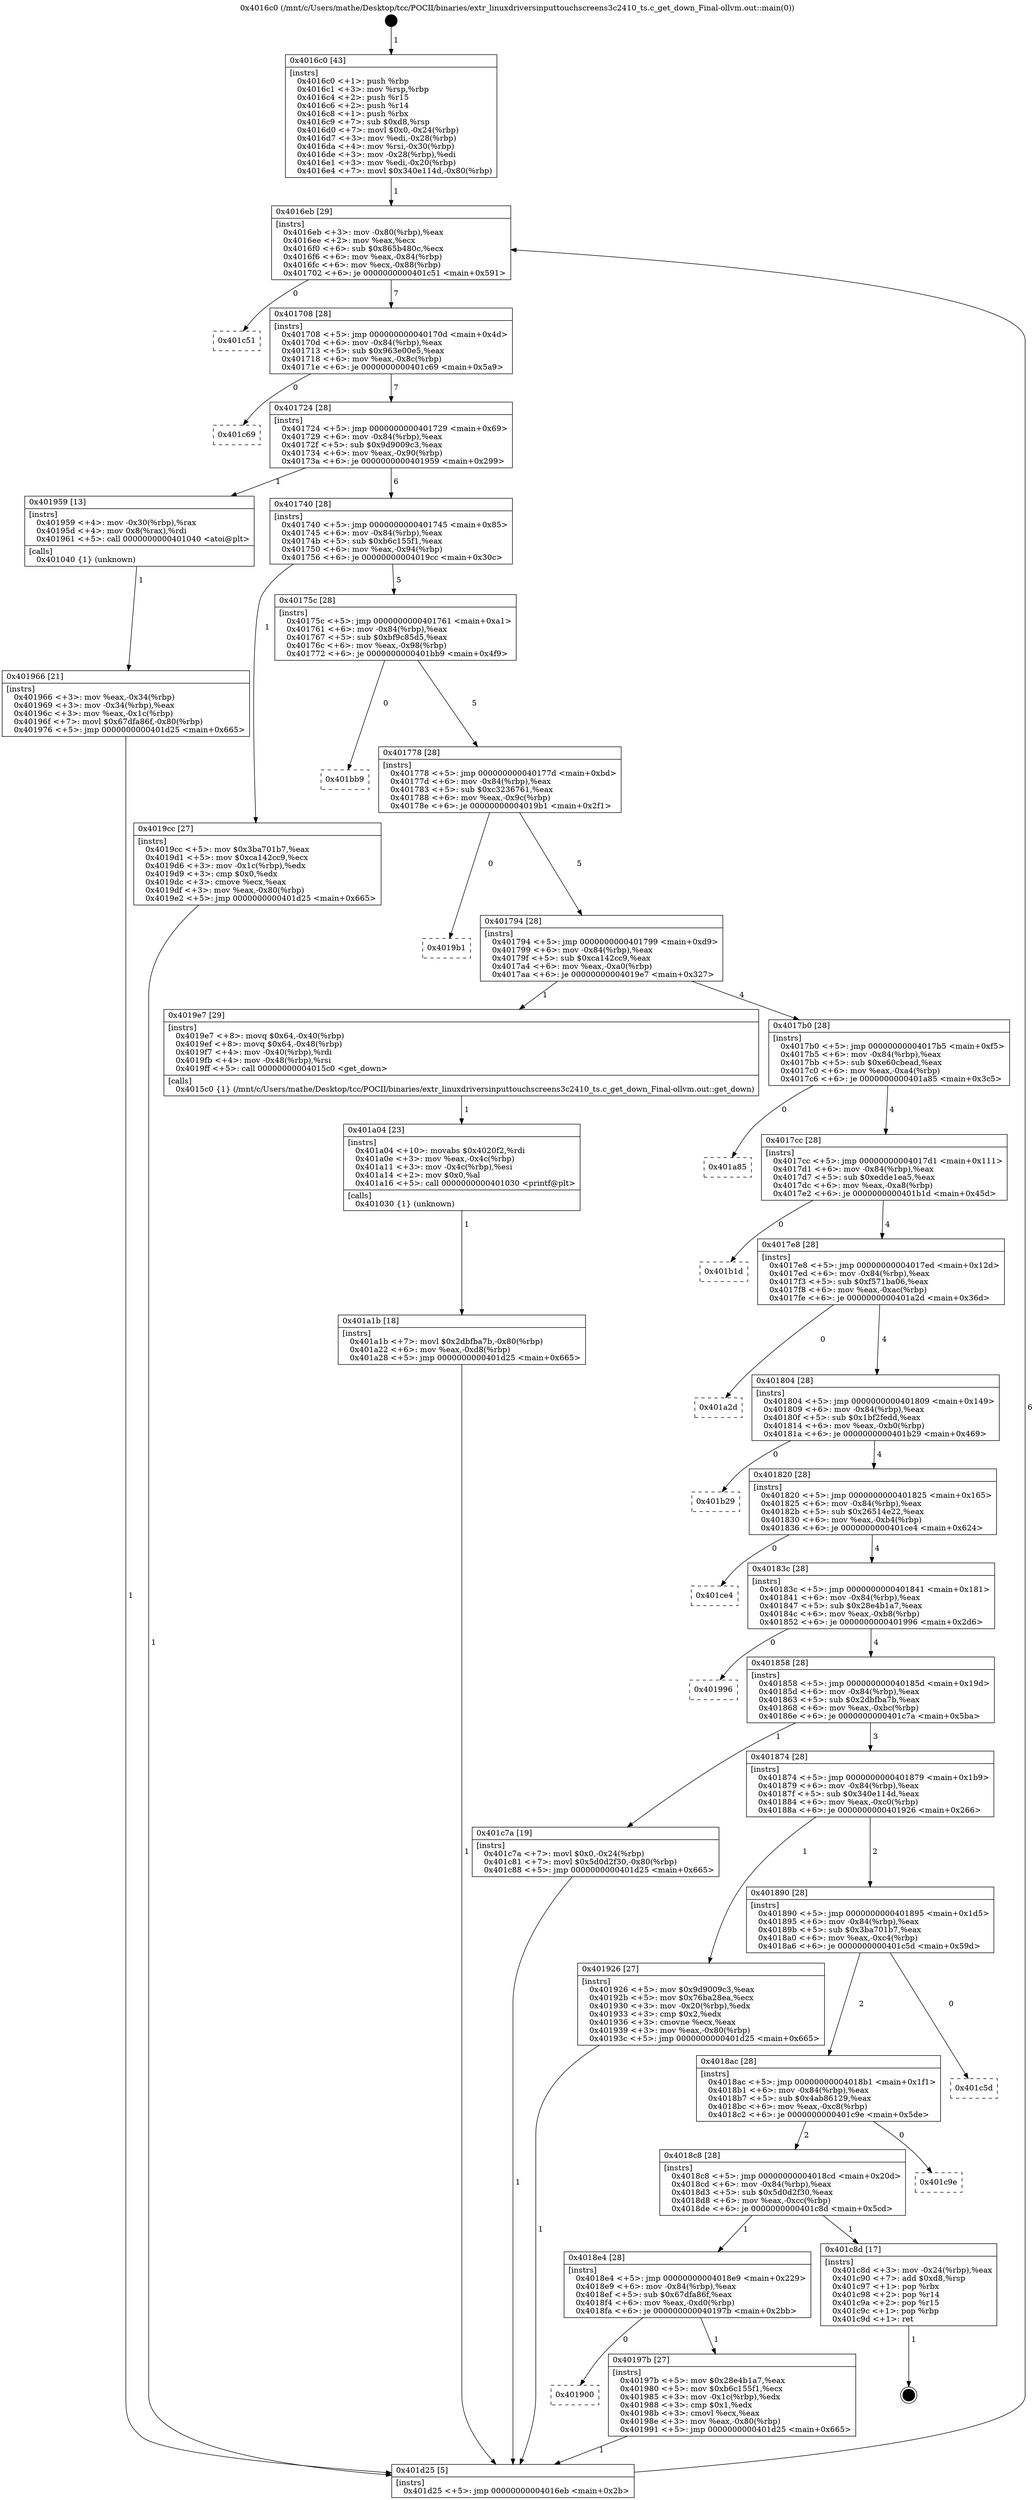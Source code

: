 digraph "0x4016c0" {
  label = "0x4016c0 (/mnt/c/Users/mathe/Desktop/tcc/POCII/binaries/extr_linuxdriversinputtouchscreens3c2410_ts.c_get_down_Final-ollvm.out::main(0))"
  labelloc = "t"
  node[shape=record]

  Entry [label="",width=0.3,height=0.3,shape=circle,fillcolor=black,style=filled]
  "0x4016eb" [label="{
     0x4016eb [29]\l
     | [instrs]\l
     &nbsp;&nbsp;0x4016eb \<+3\>: mov -0x80(%rbp),%eax\l
     &nbsp;&nbsp;0x4016ee \<+2\>: mov %eax,%ecx\l
     &nbsp;&nbsp;0x4016f0 \<+6\>: sub $0x865b480c,%ecx\l
     &nbsp;&nbsp;0x4016f6 \<+6\>: mov %eax,-0x84(%rbp)\l
     &nbsp;&nbsp;0x4016fc \<+6\>: mov %ecx,-0x88(%rbp)\l
     &nbsp;&nbsp;0x401702 \<+6\>: je 0000000000401c51 \<main+0x591\>\l
  }"]
  "0x401c51" [label="{
     0x401c51\l
  }", style=dashed]
  "0x401708" [label="{
     0x401708 [28]\l
     | [instrs]\l
     &nbsp;&nbsp;0x401708 \<+5\>: jmp 000000000040170d \<main+0x4d\>\l
     &nbsp;&nbsp;0x40170d \<+6\>: mov -0x84(%rbp),%eax\l
     &nbsp;&nbsp;0x401713 \<+5\>: sub $0x963e00e5,%eax\l
     &nbsp;&nbsp;0x401718 \<+6\>: mov %eax,-0x8c(%rbp)\l
     &nbsp;&nbsp;0x40171e \<+6\>: je 0000000000401c69 \<main+0x5a9\>\l
  }"]
  Exit [label="",width=0.3,height=0.3,shape=circle,fillcolor=black,style=filled,peripheries=2]
  "0x401c69" [label="{
     0x401c69\l
  }", style=dashed]
  "0x401724" [label="{
     0x401724 [28]\l
     | [instrs]\l
     &nbsp;&nbsp;0x401724 \<+5\>: jmp 0000000000401729 \<main+0x69\>\l
     &nbsp;&nbsp;0x401729 \<+6\>: mov -0x84(%rbp),%eax\l
     &nbsp;&nbsp;0x40172f \<+5\>: sub $0x9d9009c3,%eax\l
     &nbsp;&nbsp;0x401734 \<+6\>: mov %eax,-0x90(%rbp)\l
     &nbsp;&nbsp;0x40173a \<+6\>: je 0000000000401959 \<main+0x299\>\l
  }"]
  "0x401a1b" [label="{
     0x401a1b [18]\l
     | [instrs]\l
     &nbsp;&nbsp;0x401a1b \<+7\>: movl $0x2dbfba7b,-0x80(%rbp)\l
     &nbsp;&nbsp;0x401a22 \<+6\>: mov %eax,-0xd8(%rbp)\l
     &nbsp;&nbsp;0x401a28 \<+5\>: jmp 0000000000401d25 \<main+0x665\>\l
  }"]
  "0x401959" [label="{
     0x401959 [13]\l
     | [instrs]\l
     &nbsp;&nbsp;0x401959 \<+4\>: mov -0x30(%rbp),%rax\l
     &nbsp;&nbsp;0x40195d \<+4\>: mov 0x8(%rax),%rdi\l
     &nbsp;&nbsp;0x401961 \<+5\>: call 0000000000401040 \<atoi@plt\>\l
     | [calls]\l
     &nbsp;&nbsp;0x401040 \{1\} (unknown)\l
  }"]
  "0x401740" [label="{
     0x401740 [28]\l
     | [instrs]\l
     &nbsp;&nbsp;0x401740 \<+5\>: jmp 0000000000401745 \<main+0x85\>\l
     &nbsp;&nbsp;0x401745 \<+6\>: mov -0x84(%rbp),%eax\l
     &nbsp;&nbsp;0x40174b \<+5\>: sub $0xb6c155f1,%eax\l
     &nbsp;&nbsp;0x401750 \<+6\>: mov %eax,-0x94(%rbp)\l
     &nbsp;&nbsp;0x401756 \<+6\>: je 00000000004019cc \<main+0x30c\>\l
  }"]
  "0x401a04" [label="{
     0x401a04 [23]\l
     | [instrs]\l
     &nbsp;&nbsp;0x401a04 \<+10\>: movabs $0x4020f2,%rdi\l
     &nbsp;&nbsp;0x401a0e \<+3\>: mov %eax,-0x4c(%rbp)\l
     &nbsp;&nbsp;0x401a11 \<+3\>: mov -0x4c(%rbp),%esi\l
     &nbsp;&nbsp;0x401a14 \<+2\>: mov $0x0,%al\l
     &nbsp;&nbsp;0x401a16 \<+5\>: call 0000000000401030 \<printf@plt\>\l
     | [calls]\l
     &nbsp;&nbsp;0x401030 \{1\} (unknown)\l
  }"]
  "0x4019cc" [label="{
     0x4019cc [27]\l
     | [instrs]\l
     &nbsp;&nbsp;0x4019cc \<+5\>: mov $0x3ba701b7,%eax\l
     &nbsp;&nbsp;0x4019d1 \<+5\>: mov $0xca142cc9,%ecx\l
     &nbsp;&nbsp;0x4019d6 \<+3\>: mov -0x1c(%rbp),%edx\l
     &nbsp;&nbsp;0x4019d9 \<+3\>: cmp $0x0,%edx\l
     &nbsp;&nbsp;0x4019dc \<+3\>: cmove %ecx,%eax\l
     &nbsp;&nbsp;0x4019df \<+3\>: mov %eax,-0x80(%rbp)\l
     &nbsp;&nbsp;0x4019e2 \<+5\>: jmp 0000000000401d25 \<main+0x665\>\l
  }"]
  "0x40175c" [label="{
     0x40175c [28]\l
     | [instrs]\l
     &nbsp;&nbsp;0x40175c \<+5\>: jmp 0000000000401761 \<main+0xa1\>\l
     &nbsp;&nbsp;0x401761 \<+6\>: mov -0x84(%rbp),%eax\l
     &nbsp;&nbsp;0x401767 \<+5\>: sub $0xbf9c85d5,%eax\l
     &nbsp;&nbsp;0x40176c \<+6\>: mov %eax,-0x98(%rbp)\l
     &nbsp;&nbsp;0x401772 \<+6\>: je 0000000000401bb9 \<main+0x4f9\>\l
  }"]
  "0x401900" [label="{
     0x401900\l
  }", style=dashed]
  "0x401bb9" [label="{
     0x401bb9\l
  }", style=dashed]
  "0x401778" [label="{
     0x401778 [28]\l
     | [instrs]\l
     &nbsp;&nbsp;0x401778 \<+5\>: jmp 000000000040177d \<main+0xbd\>\l
     &nbsp;&nbsp;0x40177d \<+6\>: mov -0x84(%rbp),%eax\l
     &nbsp;&nbsp;0x401783 \<+5\>: sub $0xc3236761,%eax\l
     &nbsp;&nbsp;0x401788 \<+6\>: mov %eax,-0x9c(%rbp)\l
     &nbsp;&nbsp;0x40178e \<+6\>: je 00000000004019b1 \<main+0x2f1\>\l
  }"]
  "0x40197b" [label="{
     0x40197b [27]\l
     | [instrs]\l
     &nbsp;&nbsp;0x40197b \<+5\>: mov $0x28e4b1a7,%eax\l
     &nbsp;&nbsp;0x401980 \<+5\>: mov $0xb6c155f1,%ecx\l
     &nbsp;&nbsp;0x401985 \<+3\>: mov -0x1c(%rbp),%edx\l
     &nbsp;&nbsp;0x401988 \<+3\>: cmp $0x1,%edx\l
     &nbsp;&nbsp;0x40198b \<+3\>: cmovl %ecx,%eax\l
     &nbsp;&nbsp;0x40198e \<+3\>: mov %eax,-0x80(%rbp)\l
     &nbsp;&nbsp;0x401991 \<+5\>: jmp 0000000000401d25 \<main+0x665\>\l
  }"]
  "0x4019b1" [label="{
     0x4019b1\l
  }", style=dashed]
  "0x401794" [label="{
     0x401794 [28]\l
     | [instrs]\l
     &nbsp;&nbsp;0x401794 \<+5\>: jmp 0000000000401799 \<main+0xd9\>\l
     &nbsp;&nbsp;0x401799 \<+6\>: mov -0x84(%rbp),%eax\l
     &nbsp;&nbsp;0x40179f \<+5\>: sub $0xca142cc9,%eax\l
     &nbsp;&nbsp;0x4017a4 \<+6\>: mov %eax,-0xa0(%rbp)\l
     &nbsp;&nbsp;0x4017aa \<+6\>: je 00000000004019e7 \<main+0x327\>\l
  }"]
  "0x4018e4" [label="{
     0x4018e4 [28]\l
     | [instrs]\l
     &nbsp;&nbsp;0x4018e4 \<+5\>: jmp 00000000004018e9 \<main+0x229\>\l
     &nbsp;&nbsp;0x4018e9 \<+6\>: mov -0x84(%rbp),%eax\l
     &nbsp;&nbsp;0x4018ef \<+5\>: sub $0x67dfa86f,%eax\l
     &nbsp;&nbsp;0x4018f4 \<+6\>: mov %eax,-0xd0(%rbp)\l
     &nbsp;&nbsp;0x4018fa \<+6\>: je 000000000040197b \<main+0x2bb\>\l
  }"]
  "0x4019e7" [label="{
     0x4019e7 [29]\l
     | [instrs]\l
     &nbsp;&nbsp;0x4019e7 \<+8\>: movq $0x64,-0x40(%rbp)\l
     &nbsp;&nbsp;0x4019ef \<+8\>: movq $0x64,-0x48(%rbp)\l
     &nbsp;&nbsp;0x4019f7 \<+4\>: mov -0x40(%rbp),%rdi\l
     &nbsp;&nbsp;0x4019fb \<+4\>: mov -0x48(%rbp),%rsi\l
     &nbsp;&nbsp;0x4019ff \<+5\>: call 00000000004015c0 \<get_down\>\l
     | [calls]\l
     &nbsp;&nbsp;0x4015c0 \{1\} (/mnt/c/Users/mathe/Desktop/tcc/POCII/binaries/extr_linuxdriversinputtouchscreens3c2410_ts.c_get_down_Final-ollvm.out::get_down)\l
  }"]
  "0x4017b0" [label="{
     0x4017b0 [28]\l
     | [instrs]\l
     &nbsp;&nbsp;0x4017b0 \<+5\>: jmp 00000000004017b5 \<main+0xf5\>\l
     &nbsp;&nbsp;0x4017b5 \<+6\>: mov -0x84(%rbp),%eax\l
     &nbsp;&nbsp;0x4017bb \<+5\>: sub $0xe60cbead,%eax\l
     &nbsp;&nbsp;0x4017c0 \<+6\>: mov %eax,-0xa4(%rbp)\l
     &nbsp;&nbsp;0x4017c6 \<+6\>: je 0000000000401a85 \<main+0x3c5\>\l
  }"]
  "0x401c8d" [label="{
     0x401c8d [17]\l
     | [instrs]\l
     &nbsp;&nbsp;0x401c8d \<+3\>: mov -0x24(%rbp),%eax\l
     &nbsp;&nbsp;0x401c90 \<+7\>: add $0xd8,%rsp\l
     &nbsp;&nbsp;0x401c97 \<+1\>: pop %rbx\l
     &nbsp;&nbsp;0x401c98 \<+2\>: pop %r14\l
     &nbsp;&nbsp;0x401c9a \<+2\>: pop %r15\l
     &nbsp;&nbsp;0x401c9c \<+1\>: pop %rbp\l
     &nbsp;&nbsp;0x401c9d \<+1\>: ret\l
  }"]
  "0x401a85" [label="{
     0x401a85\l
  }", style=dashed]
  "0x4017cc" [label="{
     0x4017cc [28]\l
     | [instrs]\l
     &nbsp;&nbsp;0x4017cc \<+5\>: jmp 00000000004017d1 \<main+0x111\>\l
     &nbsp;&nbsp;0x4017d1 \<+6\>: mov -0x84(%rbp),%eax\l
     &nbsp;&nbsp;0x4017d7 \<+5\>: sub $0xedde1ea5,%eax\l
     &nbsp;&nbsp;0x4017dc \<+6\>: mov %eax,-0xa8(%rbp)\l
     &nbsp;&nbsp;0x4017e2 \<+6\>: je 0000000000401b1d \<main+0x45d\>\l
  }"]
  "0x4018c8" [label="{
     0x4018c8 [28]\l
     | [instrs]\l
     &nbsp;&nbsp;0x4018c8 \<+5\>: jmp 00000000004018cd \<main+0x20d\>\l
     &nbsp;&nbsp;0x4018cd \<+6\>: mov -0x84(%rbp),%eax\l
     &nbsp;&nbsp;0x4018d3 \<+5\>: sub $0x5d0d2f30,%eax\l
     &nbsp;&nbsp;0x4018d8 \<+6\>: mov %eax,-0xcc(%rbp)\l
     &nbsp;&nbsp;0x4018de \<+6\>: je 0000000000401c8d \<main+0x5cd\>\l
  }"]
  "0x401b1d" [label="{
     0x401b1d\l
  }", style=dashed]
  "0x4017e8" [label="{
     0x4017e8 [28]\l
     | [instrs]\l
     &nbsp;&nbsp;0x4017e8 \<+5\>: jmp 00000000004017ed \<main+0x12d\>\l
     &nbsp;&nbsp;0x4017ed \<+6\>: mov -0x84(%rbp),%eax\l
     &nbsp;&nbsp;0x4017f3 \<+5\>: sub $0xf571ba06,%eax\l
     &nbsp;&nbsp;0x4017f8 \<+6\>: mov %eax,-0xac(%rbp)\l
     &nbsp;&nbsp;0x4017fe \<+6\>: je 0000000000401a2d \<main+0x36d\>\l
  }"]
  "0x401c9e" [label="{
     0x401c9e\l
  }", style=dashed]
  "0x401a2d" [label="{
     0x401a2d\l
  }", style=dashed]
  "0x401804" [label="{
     0x401804 [28]\l
     | [instrs]\l
     &nbsp;&nbsp;0x401804 \<+5\>: jmp 0000000000401809 \<main+0x149\>\l
     &nbsp;&nbsp;0x401809 \<+6\>: mov -0x84(%rbp),%eax\l
     &nbsp;&nbsp;0x40180f \<+5\>: sub $0x1bf2fedd,%eax\l
     &nbsp;&nbsp;0x401814 \<+6\>: mov %eax,-0xb0(%rbp)\l
     &nbsp;&nbsp;0x40181a \<+6\>: je 0000000000401b29 \<main+0x469\>\l
  }"]
  "0x4018ac" [label="{
     0x4018ac [28]\l
     | [instrs]\l
     &nbsp;&nbsp;0x4018ac \<+5\>: jmp 00000000004018b1 \<main+0x1f1\>\l
     &nbsp;&nbsp;0x4018b1 \<+6\>: mov -0x84(%rbp),%eax\l
     &nbsp;&nbsp;0x4018b7 \<+5\>: sub $0x4ab86129,%eax\l
     &nbsp;&nbsp;0x4018bc \<+6\>: mov %eax,-0xc8(%rbp)\l
     &nbsp;&nbsp;0x4018c2 \<+6\>: je 0000000000401c9e \<main+0x5de\>\l
  }"]
  "0x401b29" [label="{
     0x401b29\l
  }", style=dashed]
  "0x401820" [label="{
     0x401820 [28]\l
     | [instrs]\l
     &nbsp;&nbsp;0x401820 \<+5\>: jmp 0000000000401825 \<main+0x165\>\l
     &nbsp;&nbsp;0x401825 \<+6\>: mov -0x84(%rbp),%eax\l
     &nbsp;&nbsp;0x40182b \<+5\>: sub $0x26514e22,%eax\l
     &nbsp;&nbsp;0x401830 \<+6\>: mov %eax,-0xb4(%rbp)\l
     &nbsp;&nbsp;0x401836 \<+6\>: je 0000000000401ce4 \<main+0x624\>\l
  }"]
  "0x401c5d" [label="{
     0x401c5d\l
  }", style=dashed]
  "0x401ce4" [label="{
     0x401ce4\l
  }", style=dashed]
  "0x40183c" [label="{
     0x40183c [28]\l
     | [instrs]\l
     &nbsp;&nbsp;0x40183c \<+5\>: jmp 0000000000401841 \<main+0x181\>\l
     &nbsp;&nbsp;0x401841 \<+6\>: mov -0x84(%rbp),%eax\l
     &nbsp;&nbsp;0x401847 \<+5\>: sub $0x28e4b1a7,%eax\l
     &nbsp;&nbsp;0x40184c \<+6\>: mov %eax,-0xb8(%rbp)\l
     &nbsp;&nbsp;0x401852 \<+6\>: je 0000000000401996 \<main+0x2d6\>\l
  }"]
  "0x401966" [label="{
     0x401966 [21]\l
     | [instrs]\l
     &nbsp;&nbsp;0x401966 \<+3\>: mov %eax,-0x34(%rbp)\l
     &nbsp;&nbsp;0x401969 \<+3\>: mov -0x34(%rbp),%eax\l
     &nbsp;&nbsp;0x40196c \<+3\>: mov %eax,-0x1c(%rbp)\l
     &nbsp;&nbsp;0x40196f \<+7\>: movl $0x67dfa86f,-0x80(%rbp)\l
     &nbsp;&nbsp;0x401976 \<+5\>: jmp 0000000000401d25 \<main+0x665\>\l
  }"]
  "0x401996" [label="{
     0x401996\l
  }", style=dashed]
  "0x401858" [label="{
     0x401858 [28]\l
     | [instrs]\l
     &nbsp;&nbsp;0x401858 \<+5\>: jmp 000000000040185d \<main+0x19d\>\l
     &nbsp;&nbsp;0x40185d \<+6\>: mov -0x84(%rbp),%eax\l
     &nbsp;&nbsp;0x401863 \<+5\>: sub $0x2dbfba7b,%eax\l
     &nbsp;&nbsp;0x401868 \<+6\>: mov %eax,-0xbc(%rbp)\l
     &nbsp;&nbsp;0x40186e \<+6\>: je 0000000000401c7a \<main+0x5ba\>\l
  }"]
  "0x4016c0" [label="{
     0x4016c0 [43]\l
     | [instrs]\l
     &nbsp;&nbsp;0x4016c0 \<+1\>: push %rbp\l
     &nbsp;&nbsp;0x4016c1 \<+3\>: mov %rsp,%rbp\l
     &nbsp;&nbsp;0x4016c4 \<+2\>: push %r15\l
     &nbsp;&nbsp;0x4016c6 \<+2\>: push %r14\l
     &nbsp;&nbsp;0x4016c8 \<+1\>: push %rbx\l
     &nbsp;&nbsp;0x4016c9 \<+7\>: sub $0xd8,%rsp\l
     &nbsp;&nbsp;0x4016d0 \<+7\>: movl $0x0,-0x24(%rbp)\l
     &nbsp;&nbsp;0x4016d7 \<+3\>: mov %edi,-0x28(%rbp)\l
     &nbsp;&nbsp;0x4016da \<+4\>: mov %rsi,-0x30(%rbp)\l
     &nbsp;&nbsp;0x4016de \<+3\>: mov -0x28(%rbp),%edi\l
     &nbsp;&nbsp;0x4016e1 \<+3\>: mov %edi,-0x20(%rbp)\l
     &nbsp;&nbsp;0x4016e4 \<+7\>: movl $0x340e114d,-0x80(%rbp)\l
  }"]
  "0x401c7a" [label="{
     0x401c7a [19]\l
     | [instrs]\l
     &nbsp;&nbsp;0x401c7a \<+7\>: movl $0x0,-0x24(%rbp)\l
     &nbsp;&nbsp;0x401c81 \<+7\>: movl $0x5d0d2f30,-0x80(%rbp)\l
     &nbsp;&nbsp;0x401c88 \<+5\>: jmp 0000000000401d25 \<main+0x665\>\l
  }"]
  "0x401874" [label="{
     0x401874 [28]\l
     | [instrs]\l
     &nbsp;&nbsp;0x401874 \<+5\>: jmp 0000000000401879 \<main+0x1b9\>\l
     &nbsp;&nbsp;0x401879 \<+6\>: mov -0x84(%rbp),%eax\l
     &nbsp;&nbsp;0x40187f \<+5\>: sub $0x340e114d,%eax\l
     &nbsp;&nbsp;0x401884 \<+6\>: mov %eax,-0xc0(%rbp)\l
     &nbsp;&nbsp;0x40188a \<+6\>: je 0000000000401926 \<main+0x266\>\l
  }"]
  "0x401d25" [label="{
     0x401d25 [5]\l
     | [instrs]\l
     &nbsp;&nbsp;0x401d25 \<+5\>: jmp 00000000004016eb \<main+0x2b\>\l
  }"]
  "0x401926" [label="{
     0x401926 [27]\l
     | [instrs]\l
     &nbsp;&nbsp;0x401926 \<+5\>: mov $0x9d9009c3,%eax\l
     &nbsp;&nbsp;0x40192b \<+5\>: mov $0x76ba28ea,%ecx\l
     &nbsp;&nbsp;0x401930 \<+3\>: mov -0x20(%rbp),%edx\l
     &nbsp;&nbsp;0x401933 \<+3\>: cmp $0x2,%edx\l
     &nbsp;&nbsp;0x401936 \<+3\>: cmovne %ecx,%eax\l
     &nbsp;&nbsp;0x401939 \<+3\>: mov %eax,-0x80(%rbp)\l
     &nbsp;&nbsp;0x40193c \<+5\>: jmp 0000000000401d25 \<main+0x665\>\l
  }"]
  "0x401890" [label="{
     0x401890 [28]\l
     | [instrs]\l
     &nbsp;&nbsp;0x401890 \<+5\>: jmp 0000000000401895 \<main+0x1d5\>\l
     &nbsp;&nbsp;0x401895 \<+6\>: mov -0x84(%rbp),%eax\l
     &nbsp;&nbsp;0x40189b \<+5\>: sub $0x3ba701b7,%eax\l
     &nbsp;&nbsp;0x4018a0 \<+6\>: mov %eax,-0xc4(%rbp)\l
     &nbsp;&nbsp;0x4018a6 \<+6\>: je 0000000000401c5d \<main+0x59d\>\l
  }"]
  Entry -> "0x4016c0" [label=" 1"]
  "0x4016eb" -> "0x401c51" [label=" 0"]
  "0x4016eb" -> "0x401708" [label=" 7"]
  "0x401c8d" -> Exit [label=" 1"]
  "0x401708" -> "0x401c69" [label=" 0"]
  "0x401708" -> "0x401724" [label=" 7"]
  "0x401c7a" -> "0x401d25" [label=" 1"]
  "0x401724" -> "0x401959" [label=" 1"]
  "0x401724" -> "0x401740" [label=" 6"]
  "0x401a1b" -> "0x401d25" [label=" 1"]
  "0x401740" -> "0x4019cc" [label=" 1"]
  "0x401740" -> "0x40175c" [label=" 5"]
  "0x401a04" -> "0x401a1b" [label=" 1"]
  "0x40175c" -> "0x401bb9" [label=" 0"]
  "0x40175c" -> "0x401778" [label=" 5"]
  "0x4019e7" -> "0x401a04" [label=" 1"]
  "0x401778" -> "0x4019b1" [label=" 0"]
  "0x401778" -> "0x401794" [label=" 5"]
  "0x4019cc" -> "0x401d25" [label=" 1"]
  "0x401794" -> "0x4019e7" [label=" 1"]
  "0x401794" -> "0x4017b0" [label=" 4"]
  "0x4018e4" -> "0x401900" [label=" 0"]
  "0x4017b0" -> "0x401a85" [label=" 0"]
  "0x4017b0" -> "0x4017cc" [label=" 4"]
  "0x4018e4" -> "0x40197b" [label=" 1"]
  "0x4017cc" -> "0x401b1d" [label=" 0"]
  "0x4017cc" -> "0x4017e8" [label=" 4"]
  "0x4018c8" -> "0x4018e4" [label=" 1"]
  "0x4017e8" -> "0x401a2d" [label=" 0"]
  "0x4017e8" -> "0x401804" [label=" 4"]
  "0x4018c8" -> "0x401c8d" [label=" 1"]
  "0x401804" -> "0x401b29" [label=" 0"]
  "0x401804" -> "0x401820" [label=" 4"]
  "0x4018ac" -> "0x4018c8" [label=" 2"]
  "0x401820" -> "0x401ce4" [label=" 0"]
  "0x401820" -> "0x40183c" [label=" 4"]
  "0x4018ac" -> "0x401c9e" [label=" 0"]
  "0x40183c" -> "0x401996" [label=" 0"]
  "0x40183c" -> "0x401858" [label=" 4"]
  "0x401890" -> "0x4018ac" [label=" 2"]
  "0x401858" -> "0x401c7a" [label=" 1"]
  "0x401858" -> "0x401874" [label=" 3"]
  "0x401890" -> "0x401c5d" [label=" 0"]
  "0x401874" -> "0x401926" [label=" 1"]
  "0x401874" -> "0x401890" [label=" 2"]
  "0x401926" -> "0x401d25" [label=" 1"]
  "0x4016c0" -> "0x4016eb" [label=" 1"]
  "0x401d25" -> "0x4016eb" [label=" 6"]
  "0x401959" -> "0x401966" [label=" 1"]
  "0x401966" -> "0x401d25" [label=" 1"]
  "0x40197b" -> "0x401d25" [label=" 1"]
}

